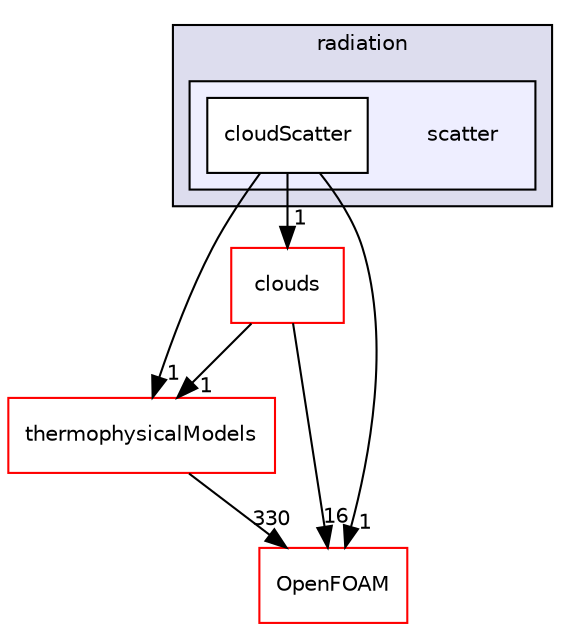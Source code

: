 digraph "src/lagrangian/intermediate/submodels/addOns/radiation/scatter" {
  bgcolor=transparent;
  compound=true
  node [ fontsize="10", fontname="Helvetica"];
  edge [ labelfontsize="10", labelfontname="Helvetica"];
  subgraph clusterdir_3b87b9a19d3874062db082e47470462a {
    graph [ bgcolor="#ddddee", pencolor="black", label="radiation" fontname="Helvetica", fontsize="10", URL="dir_3b87b9a19d3874062db082e47470462a.html"]
  subgraph clusterdir_9a89880be55ace04ba80ad4c004ab738 {
    graph [ bgcolor="#eeeeff", pencolor="black", label="" URL="dir_9a89880be55ace04ba80ad4c004ab738.html"];
    dir_9a89880be55ace04ba80ad4c004ab738 [shape=plaintext label="scatter"];
    dir_5df02070f23d6c44a3da2c5f022fee8d [shape=box label="cloudScatter" color="black" fillcolor="white" style="filled" URL="dir_5df02070f23d6c44a3da2c5f022fee8d.html"];
  }
  }
  dir_bdd630a78c14e3d279a2564e7964fc69 [shape=box label="clouds" color="red" URL="dir_bdd630a78c14e3d279a2564e7964fc69.html"];
  dir_2778d089ec5c4f66810b11f753867003 [shape=box label="thermophysicalModels" color="red" URL="dir_2778d089ec5c4f66810b11f753867003.html"];
  dir_c5473ff19b20e6ec4dfe5c310b3778a8 [shape=box label="OpenFOAM" color="red" URL="dir_c5473ff19b20e6ec4dfe5c310b3778a8.html"];
  dir_bdd630a78c14e3d279a2564e7964fc69->dir_2778d089ec5c4f66810b11f753867003 [headlabel="1", labeldistance=1.5 headhref="dir_001432_001240.html"];
  dir_bdd630a78c14e3d279a2564e7964fc69->dir_c5473ff19b20e6ec4dfe5c310b3778a8 [headlabel="16", labeldistance=1.5 headhref="dir_001432_001898.html"];
  dir_5df02070f23d6c44a3da2c5f022fee8d->dir_bdd630a78c14e3d279a2564e7964fc69 [headlabel="1", labeldistance=1.5 headhref="dir_001496_001432.html"];
  dir_5df02070f23d6c44a3da2c5f022fee8d->dir_2778d089ec5c4f66810b11f753867003 [headlabel="1", labeldistance=1.5 headhref="dir_001496_001240.html"];
  dir_5df02070f23d6c44a3da2c5f022fee8d->dir_c5473ff19b20e6ec4dfe5c310b3778a8 [headlabel="1", labeldistance=1.5 headhref="dir_001496_001898.html"];
  dir_2778d089ec5c4f66810b11f753867003->dir_c5473ff19b20e6ec4dfe5c310b3778a8 [headlabel="330", labeldistance=1.5 headhref="dir_001240_001898.html"];
}
